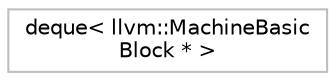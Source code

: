 digraph "Graphical Class Hierarchy"
{
 // LATEX_PDF_SIZE
  bgcolor="transparent";
  edge [fontname="Helvetica",fontsize="10",labelfontname="Helvetica",labelfontsize="10"];
  node [fontname="Helvetica",fontsize="10",shape=record];
  rankdir="LR";
  Node0 [label="deque\< llvm::MachineBasic\lBlock * \>",height=0.2,width=0.4,color="grey75",tooltip=" "];
}
